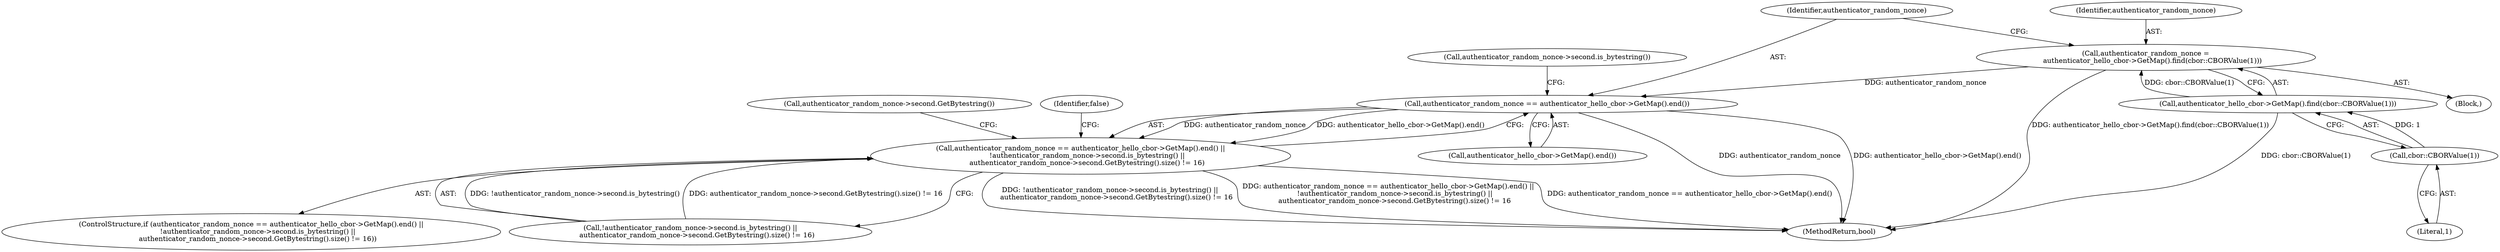digraph "0_Chrome_9cfe470d793da6e09b966d435c8fa2ba1625d5fe_0@API" {
"1000174" [label="(Call,authenticator_random_nonce =\n      authenticator_hello_cbor->GetMap().find(cbor::CBORValue(1)))"];
"1000176" [label="(Call,authenticator_hello_cbor->GetMap().find(cbor::CBORValue(1)))"];
"1000177" [label="(Call,cbor::CBORValue(1))"];
"1000181" [label="(Call,authenticator_random_nonce == authenticator_hello_cbor->GetMap().end())"];
"1000180" [label="(Call,authenticator_random_nonce == authenticator_hello_cbor->GetMap().end() ||\n      !authenticator_random_nonce->second.is_bytestring() ||\n      authenticator_random_nonce->second.GetBytestring().size() != 16)"];
"1000176" [label="(Call,authenticator_hello_cbor->GetMap().find(cbor::CBORValue(1)))"];
"1000177" [label="(Call,cbor::CBORValue(1))"];
"1000179" [label="(ControlStructure,if (authenticator_random_nonce == authenticator_hello_cbor->GetMap().end() ||\n      !authenticator_random_nonce->second.is_bytestring() ||\n      authenticator_random_nonce->second.GetBytestring().size() != 16))"];
"1000184" [label="(Call,!authenticator_random_nonce->second.is_bytestring() ||\n      authenticator_random_nonce->second.GetBytestring().size() != 16)"];
"1000183" [label="(Call,authenticator_hello_cbor->GetMap().end())"];
"1000102" [label="(Block,)"];
"1000199" [label="(MethodReturn,bool)"];
"1000180" [label="(Call,authenticator_random_nonce == authenticator_hello_cbor->GetMap().end() ||\n      !authenticator_random_nonce->second.is_bytestring() ||\n      authenticator_random_nonce->second.GetBytestring().size() != 16)"];
"1000192" [label="(Identifier,false)"];
"1000195" [label="(Call,authenticator_random_nonce->second.GetBytestring())"];
"1000175" [label="(Identifier,authenticator_random_nonce)"];
"1000186" [label="(Call,authenticator_random_nonce->second.is_bytestring())"];
"1000178" [label="(Literal,1)"];
"1000182" [label="(Identifier,authenticator_random_nonce)"];
"1000174" [label="(Call,authenticator_random_nonce =\n      authenticator_hello_cbor->GetMap().find(cbor::CBORValue(1)))"];
"1000181" [label="(Call,authenticator_random_nonce == authenticator_hello_cbor->GetMap().end())"];
"1000174" -> "1000102"  [label="AST: "];
"1000174" -> "1000176"  [label="CFG: "];
"1000175" -> "1000174"  [label="AST: "];
"1000176" -> "1000174"  [label="AST: "];
"1000182" -> "1000174"  [label="CFG: "];
"1000174" -> "1000199"  [label="DDG: authenticator_hello_cbor->GetMap().find(cbor::CBORValue(1))"];
"1000176" -> "1000174"  [label="DDG: cbor::CBORValue(1)"];
"1000174" -> "1000181"  [label="DDG: authenticator_random_nonce"];
"1000176" -> "1000177"  [label="CFG: "];
"1000177" -> "1000176"  [label="AST: "];
"1000176" -> "1000199"  [label="DDG: cbor::CBORValue(1)"];
"1000177" -> "1000176"  [label="DDG: 1"];
"1000177" -> "1000178"  [label="CFG: "];
"1000178" -> "1000177"  [label="AST: "];
"1000181" -> "1000180"  [label="AST: "];
"1000181" -> "1000183"  [label="CFG: "];
"1000182" -> "1000181"  [label="AST: "];
"1000183" -> "1000181"  [label="AST: "];
"1000186" -> "1000181"  [label="CFG: "];
"1000180" -> "1000181"  [label="CFG: "];
"1000181" -> "1000199"  [label="DDG: authenticator_random_nonce"];
"1000181" -> "1000199"  [label="DDG: authenticator_hello_cbor->GetMap().end()"];
"1000181" -> "1000180"  [label="DDG: authenticator_random_nonce"];
"1000181" -> "1000180"  [label="DDG: authenticator_hello_cbor->GetMap().end()"];
"1000180" -> "1000179"  [label="AST: "];
"1000180" -> "1000184"  [label="CFG: "];
"1000184" -> "1000180"  [label="AST: "];
"1000192" -> "1000180"  [label="CFG: "];
"1000195" -> "1000180"  [label="CFG: "];
"1000180" -> "1000199"  [label="DDG: authenticator_random_nonce == authenticator_hello_cbor->GetMap().end()"];
"1000180" -> "1000199"  [label="DDG: !authenticator_random_nonce->second.is_bytestring() ||\n      authenticator_random_nonce->second.GetBytestring().size() != 16"];
"1000180" -> "1000199"  [label="DDG: authenticator_random_nonce == authenticator_hello_cbor->GetMap().end() ||\n      !authenticator_random_nonce->second.is_bytestring() ||\n      authenticator_random_nonce->second.GetBytestring().size() != 16"];
"1000184" -> "1000180"  [label="DDG: !authenticator_random_nonce->second.is_bytestring()"];
"1000184" -> "1000180"  [label="DDG: authenticator_random_nonce->second.GetBytestring().size() != 16"];
}
